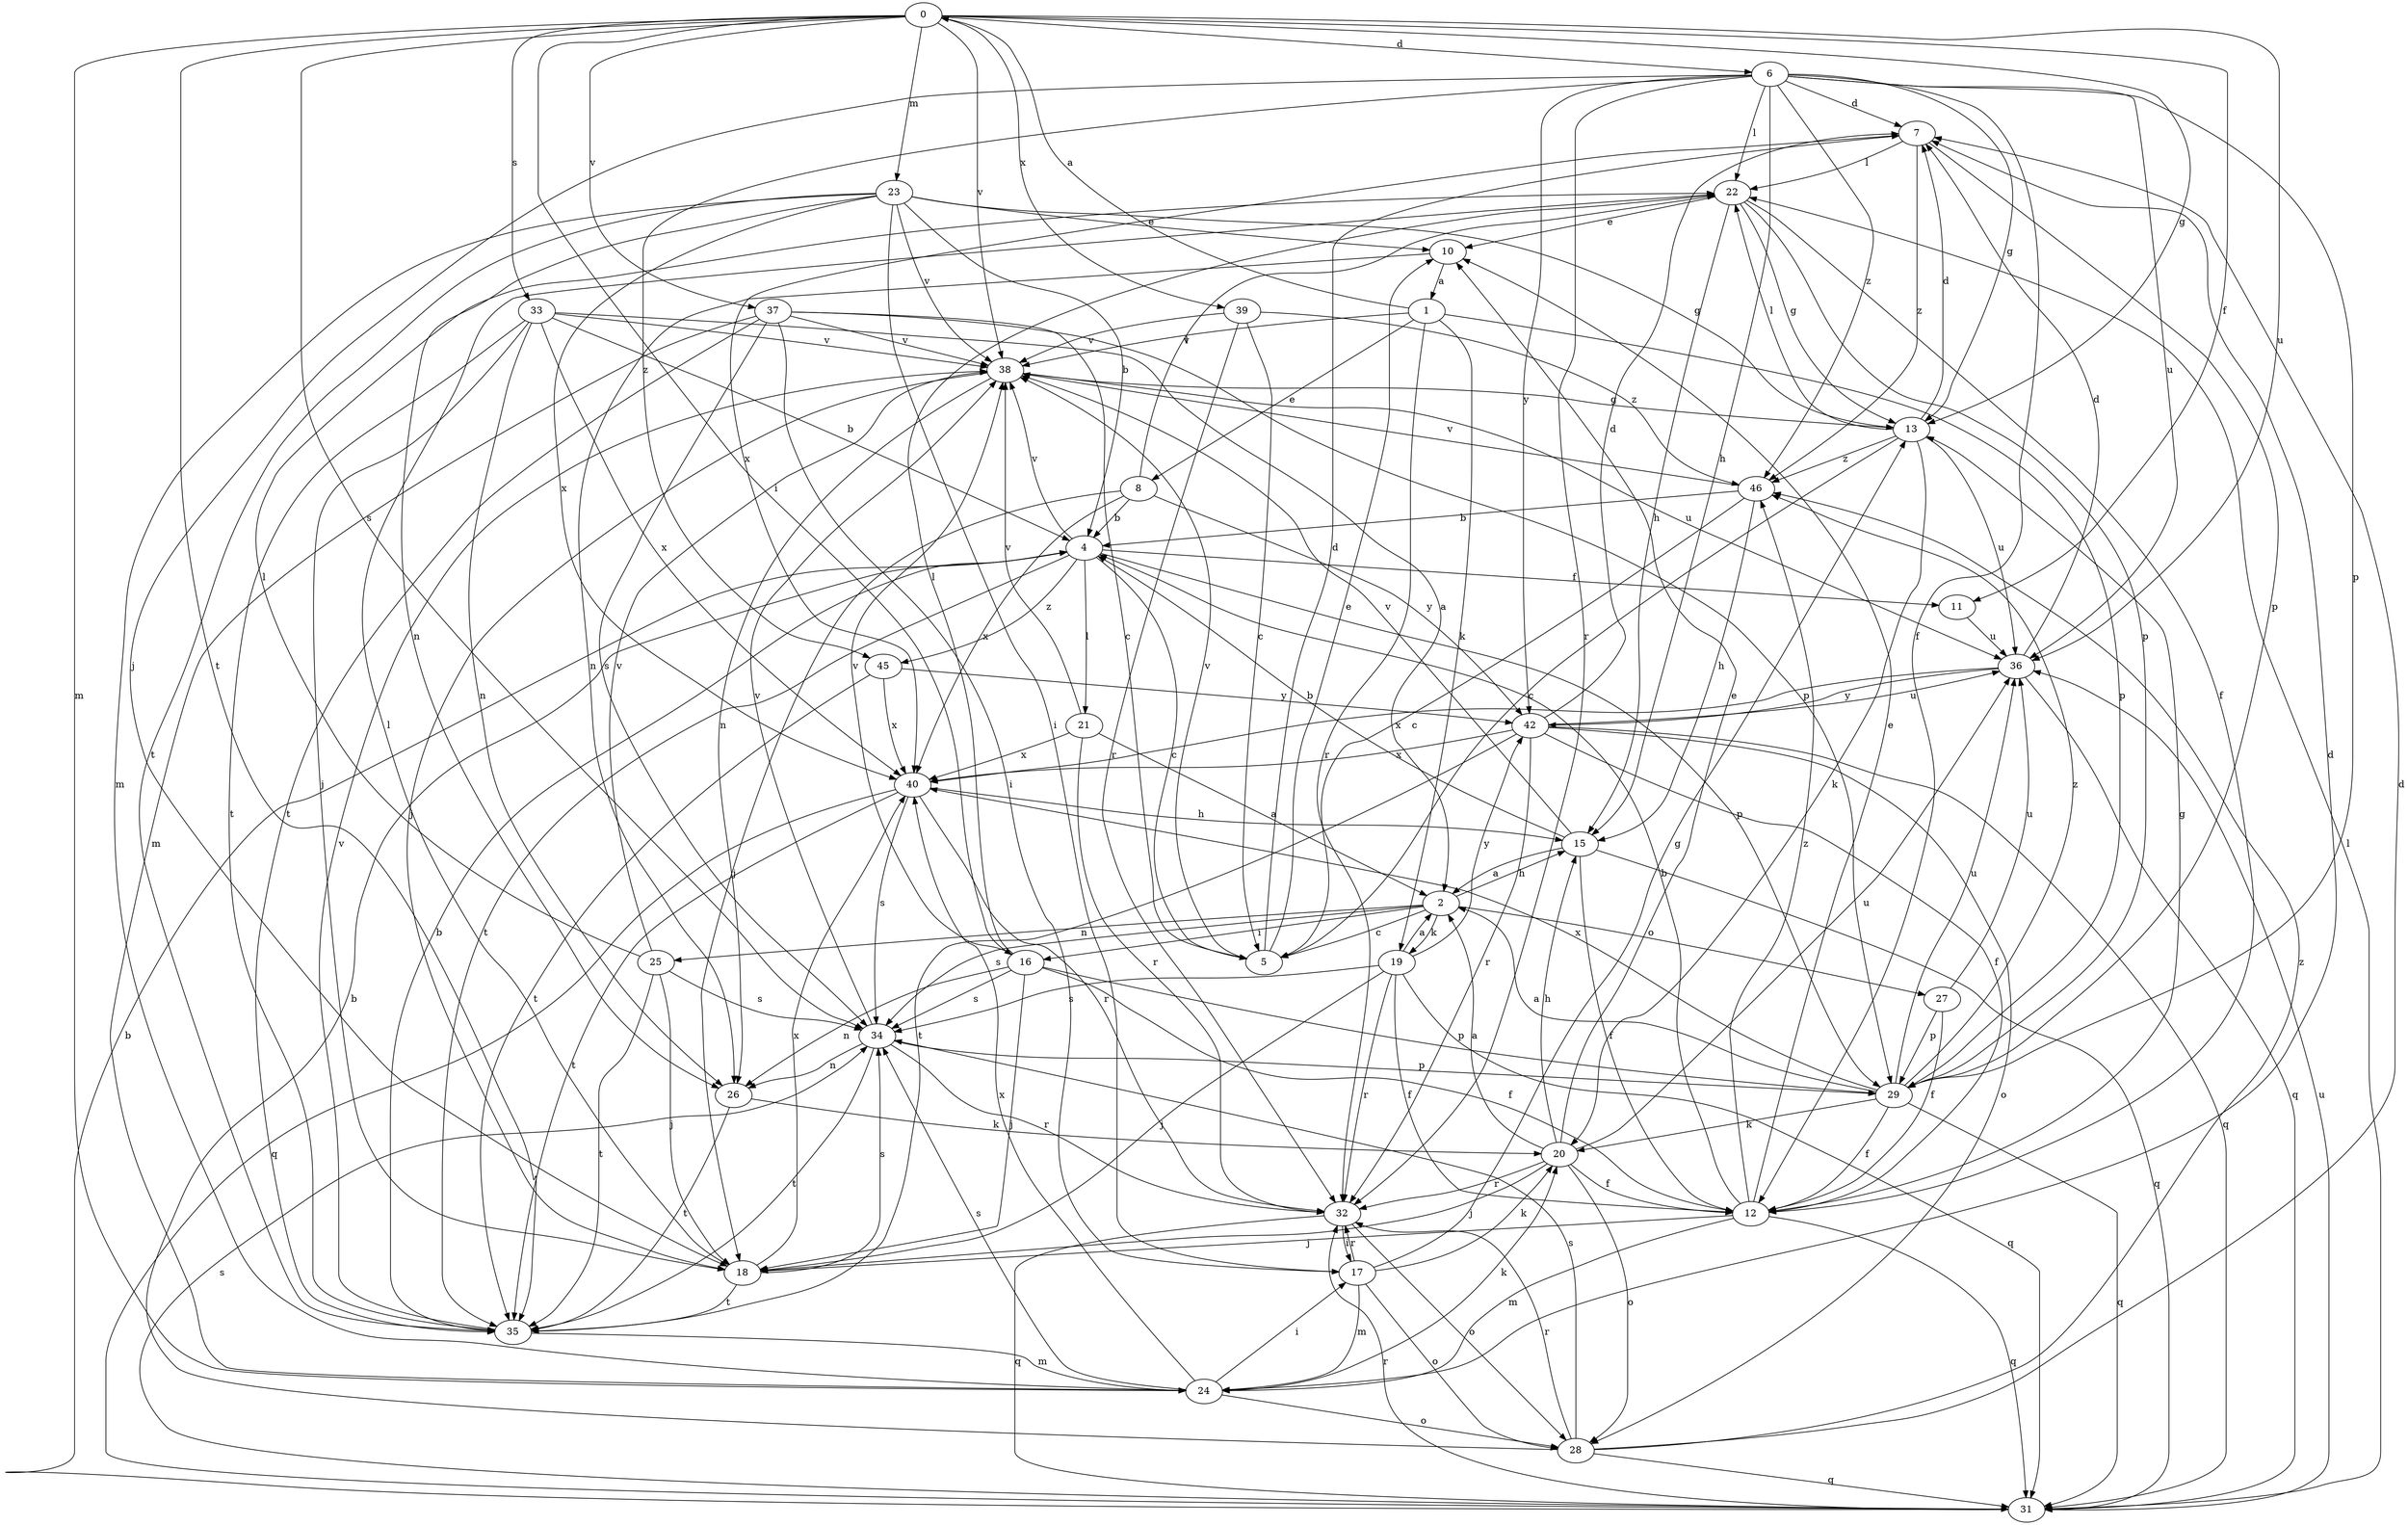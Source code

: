 strict digraph  {
0;
1;
2;
4;
5;
6;
7;
8;
10;
11;
12;
13;
15;
16;
17;
18;
19;
20;
21;
22;
23;
24;
25;
26;
27;
28;
29;
31;
32;
33;
34;
35;
36;
37;
38;
39;
40;
42;
45;
46;
0 -> 6  [label=d];
0 -> 11  [label=f];
0 -> 13  [label=g];
0 -> 16  [label=i];
0 -> 23  [label=m];
0 -> 24  [label=m];
0 -> 33  [label=s];
0 -> 34  [label=s];
0 -> 35  [label=t];
0 -> 36  [label=u];
0 -> 37  [label=v];
0 -> 38  [label=v];
0 -> 39  [label=x];
1 -> 0  [label=a];
1 -> 8  [label=e];
1 -> 19  [label=k];
1 -> 29  [label=p];
1 -> 32  [label=r];
1 -> 38  [label=v];
2 -> 5  [label=c];
2 -> 15  [label=h];
2 -> 16  [label=i];
2 -> 19  [label=k];
2 -> 25  [label=n];
2 -> 27  [label=o];
2 -> 34  [label=s];
4 -> 5  [label=c];
4 -> 11  [label=f];
4 -> 21  [label=l];
4 -> 29  [label=p];
4 -> 35  [label=t];
4 -> 38  [label=v];
4 -> 45  [label=z];
5 -> 7  [label=d];
5 -> 10  [label=e];
5 -> 38  [label=v];
6 -> 7  [label=d];
6 -> 12  [label=f];
6 -> 13  [label=g];
6 -> 15  [label=h];
6 -> 18  [label=j];
6 -> 22  [label=l];
6 -> 29  [label=p];
6 -> 32  [label=r];
6 -> 36  [label=u];
6 -> 42  [label=y];
6 -> 45  [label=z];
6 -> 46  [label=z];
7 -> 22  [label=l];
7 -> 29  [label=p];
7 -> 40  [label=x];
7 -> 46  [label=z];
8 -> 4  [label=b];
8 -> 18  [label=j];
8 -> 22  [label=l];
8 -> 40  [label=x];
8 -> 42  [label=y];
10 -> 1  [label=a];
10 -> 26  [label=n];
11 -> 36  [label=u];
12 -> 4  [label=b];
12 -> 10  [label=e];
12 -> 13  [label=g];
12 -> 18  [label=j];
12 -> 24  [label=m];
12 -> 31  [label=q];
12 -> 46  [label=z];
13 -> 5  [label=c];
13 -> 7  [label=d];
13 -> 20  [label=k];
13 -> 22  [label=l];
13 -> 36  [label=u];
13 -> 46  [label=z];
15 -> 2  [label=a];
15 -> 4  [label=b];
15 -> 12  [label=f];
15 -> 31  [label=q];
15 -> 38  [label=v];
16 -> 12  [label=f];
16 -> 18  [label=j];
16 -> 22  [label=l];
16 -> 26  [label=n];
16 -> 29  [label=p];
16 -> 34  [label=s];
16 -> 38  [label=v];
17 -> 13  [label=g];
17 -> 20  [label=k];
17 -> 24  [label=m];
17 -> 28  [label=o];
17 -> 32  [label=r];
18 -> 22  [label=l];
18 -> 34  [label=s];
18 -> 35  [label=t];
18 -> 40  [label=x];
19 -> 2  [label=a];
19 -> 12  [label=f];
19 -> 18  [label=j];
19 -> 31  [label=q];
19 -> 32  [label=r];
19 -> 34  [label=s];
19 -> 42  [label=y];
20 -> 2  [label=a];
20 -> 10  [label=e];
20 -> 12  [label=f];
20 -> 15  [label=h];
20 -> 18  [label=j];
20 -> 28  [label=o];
20 -> 32  [label=r];
20 -> 36  [label=u];
21 -> 2  [label=a];
21 -> 32  [label=r];
21 -> 38  [label=v];
21 -> 40  [label=x];
22 -> 10  [label=e];
22 -> 12  [label=f];
22 -> 13  [label=g];
22 -> 15  [label=h];
22 -> 29  [label=p];
23 -> 4  [label=b];
23 -> 10  [label=e];
23 -> 13  [label=g];
23 -> 17  [label=i];
23 -> 24  [label=m];
23 -> 26  [label=n];
23 -> 35  [label=t];
23 -> 38  [label=v];
23 -> 40  [label=x];
24 -> 7  [label=d];
24 -> 17  [label=i];
24 -> 20  [label=k];
24 -> 28  [label=o];
24 -> 34  [label=s];
24 -> 40  [label=x];
25 -> 18  [label=j];
25 -> 22  [label=l];
25 -> 34  [label=s];
25 -> 35  [label=t];
25 -> 38  [label=v];
26 -> 20  [label=k];
26 -> 35  [label=t];
27 -> 12  [label=f];
27 -> 29  [label=p];
27 -> 36  [label=u];
28 -> 4  [label=b];
28 -> 7  [label=d];
28 -> 31  [label=q];
28 -> 32  [label=r];
28 -> 34  [label=s];
28 -> 46  [label=z];
29 -> 2  [label=a];
29 -> 12  [label=f];
29 -> 20  [label=k];
29 -> 31  [label=q];
29 -> 36  [label=u];
29 -> 40  [label=x];
29 -> 46  [label=z];
31 -> 4  [label=b];
31 -> 22  [label=l];
31 -> 32  [label=r];
31 -> 34  [label=s];
31 -> 36  [label=u];
32 -> 17  [label=i];
32 -> 28  [label=o];
32 -> 31  [label=q];
33 -> 2  [label=a];
33 -> 4  [label=b];
33 -> 18  [label=j];
33 -> 26  [label=n];
33 -> 35  [label=t];
33 -> 38  [label=v];
33 -> 40  [label=x];
34 -> 26  [label=n];
34 -> 29  [label=p];
34 -> 32  [label=r];
34 -> 35  [label=t];
34 -> 38  [label=v];
35 -> 4  [label=b];
35 -> 24  [label=m];
35 -> 38  [label=v];
36 -> 7  [label=d];
36 -> 31  [label=q];
36 -> 40  [label=x];
36 -> 42  [label=y];
37 -> 5  [label=c];
37 -> 17  [label=i];
37 -> 24  [label=m];
37 -> 29  [label=p];
37 -> 34  [label=s];
37 -> 35  [label=t];
37 -> 38  [label=v];
38 -> 13  [label=g];
38 -> 18  [label=j];
38 -> 26  [label=n];
38 -> 36  [label=u];
39 -> 5  [label=c];
39 -> 32  [label=r];
39 -> 38  [label=v];
39 -> 46  [label=z];
40 -> 15  [label=h];
40 -> 31  [label=q];
40 -> 32  [label=r];
40 -> 34  [label=s];
40 -> 35  [label=t];
42 -> 7  [label=d];
42 -> 12  [label=f];
42 -> 28  [label=o];
42 -> 31  [label=q];
42 -> 32  [label=r];
42 -> 35  [label=t];
42 -> 36  [label=u];
42 -> 40  [label=x];
45 -> 35  [label=t];
45 -> 40  [label=x];
45 -> 42  [label=y];
46 -> 4  [label=b];
46 -> 5  [label=c];
46 -> 15  [label=h];
46 -> 38  [label=v];
}
